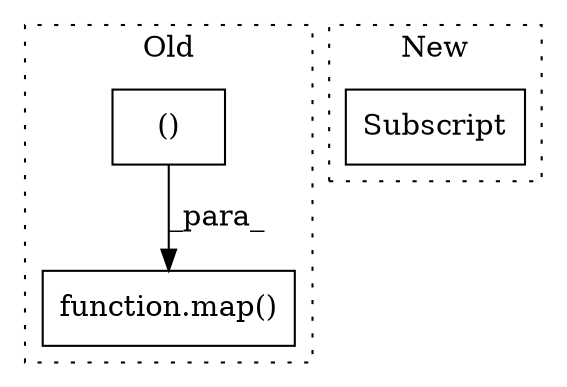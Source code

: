 digraph G {
subgraph cluster0 {
1 [label="function.map()" a="75" s="4451,4529" l="4,1" shape="box"];
3 [label="()" a="54" s="4520" l="8" shape="box"];
label = "Old";
style="dotted";
}
subgraph cluster1 {
2 [label="Subscript" a="63" s="5790,0" l="20,0" shape="box"];
label = "New";
style="dotted";
}
3 -> 1 [label="_para_"];
}